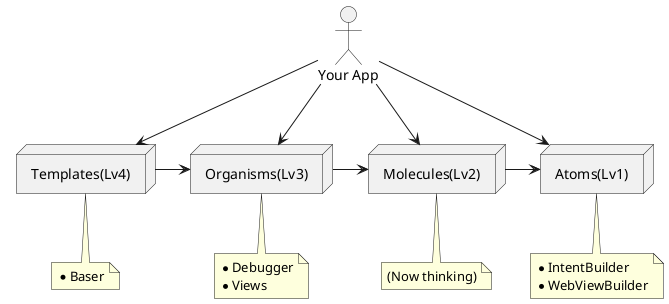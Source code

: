 @startuml ライブラリ構成

actor "Your App" as apps

node "Templates(Lv4)" as lv4
note bottom of lv4
    * Baser
end note

node "Organisms(Lv3)" as lv3
note bottom of lv3
    * Debugger
    * Views
end note

node "Molecules(Lv2)" as lv2
note bottom of lv2
    (Now thinking)
end note

node "Atoms(Lv1)" as lv1
note bottom of lv1
    * IntentBuilder
    * WebViewBuilder
end note



lv4 -> lv3
lv3 -> lv2
lv2 -> lv1

apps --> lv4
apps --> lv3
apps --> lv2
apps --> lv1

@enduml

